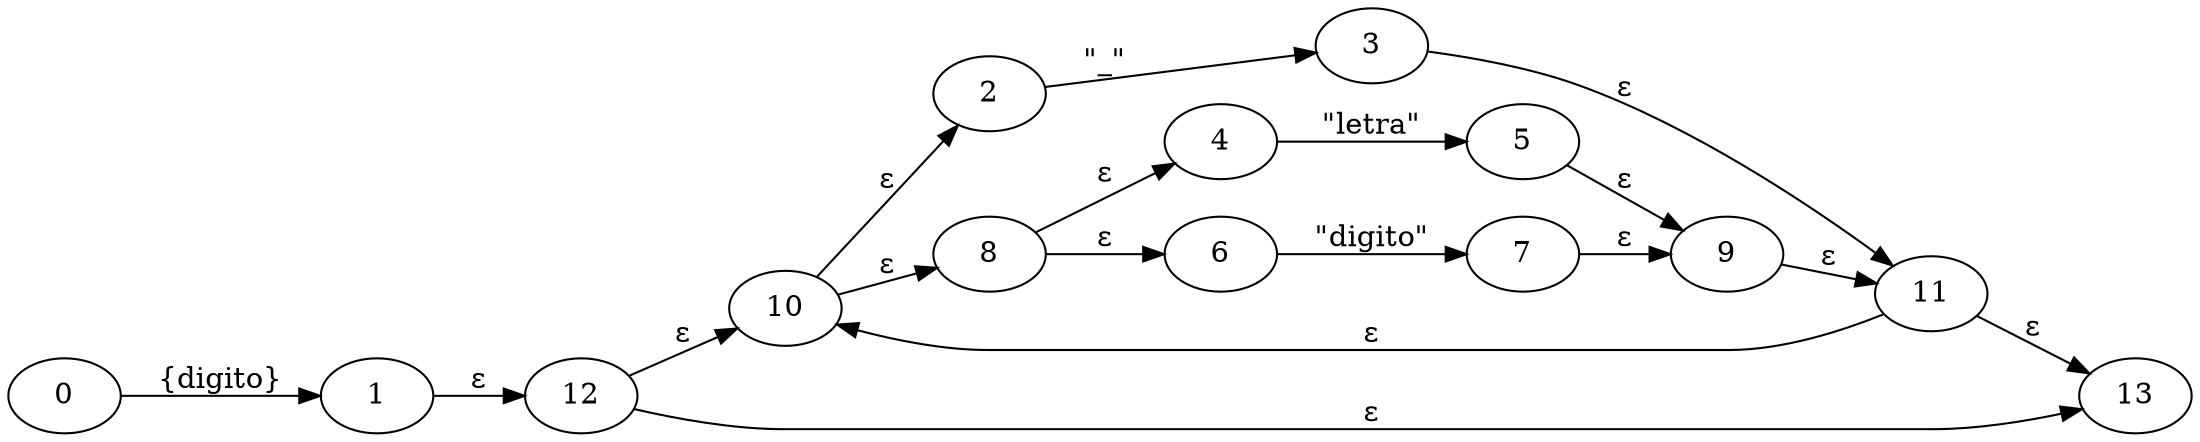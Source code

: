 digraph {
  rankdir = LR; 0->1 [label="{digito}"];
 2->3 [label="\"_\""];
 4->5 [label="\"letra\""];
 6->7 [label="\"digito\""];
 8->4 [label="ε"];
 8->6 [label="ε"];
 5->9 [label="ε"];
 7->9 [label="ε"];
 10->2 [label="ε"];
 10->8 [label="ε"];
 3->11 [label="ε"];
 9->11 [label="ε"];
 12->10 [label="ε"];
 11->13 [label="ε"];
 11->10 [label="ε"];
 12->13 [label="ε"];
 1->12 [label="ε"];
}
